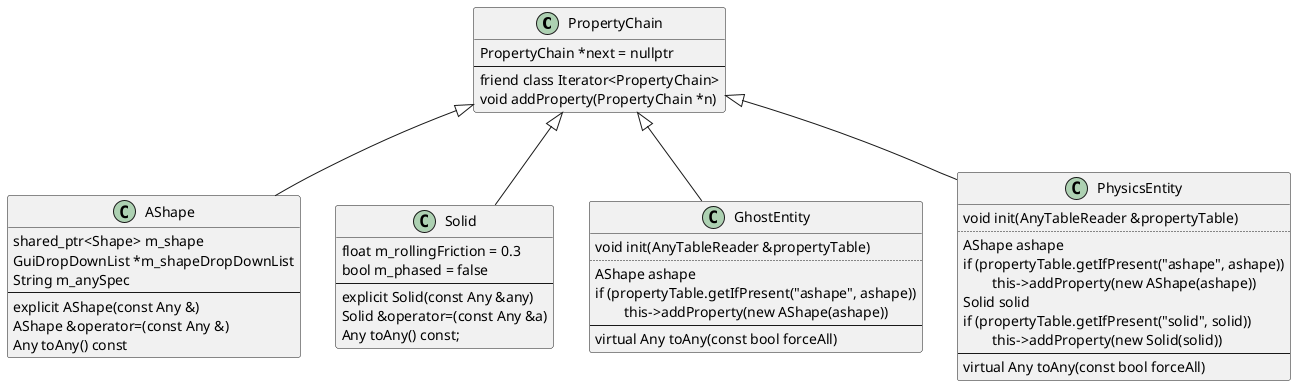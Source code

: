 @startuml

class PropertyChain {
    PropertyChain *next = nullptr
    --
    friend class Iterator<PropertyChain>
    void addProperty(PropertyChain *n)
}

class AShape {
    shared_ptr<Shape> m_shape
    GuiDropDownList *m_shapeDropDownList
    String m_anySpec
    --
    explicit AShape(const Any &)
    AShape &operator=(const Any &)
    Any toAny() const
}

class Solid {
    float m_rollingFriction = 0.3
    bool m_phased = false
    --
    explicit Solid(const Any &any)
    Solid &operator=(const Any &a)
    Any toAny() const;
}
PropertyChain <|-- AShape
PropertyChain <|-- Solid

class GhostEntity {
    void init(AnyTableReader &propertyTable)
    ..
    AShape ashape
    if (propertyTable.getIfPresent("ashape", ashape))
    \tthis->addProperty(new AShape(ashape))
    --
    virtual Any toAny(const bool forceAll)
}

class PhysicsEntity {
    void init(AnyTableReader &propertyTable)
    ..
    AShape ashape
    if (propertyTable.getIfPresent("ashape", ashape))
    \tthis->addProperty(new AShape(ashape))
    Solid solid
    if (propertyTable.getIfPresent("solid", solid))
    \tthis->addProperty(new Solid(solid))
    --
    virtual Any toAny(const bool forceAll)
}

PropertyChain <|-- GhostEntity
PropertyChain <|-- PhysicsEntity
      
@enduml